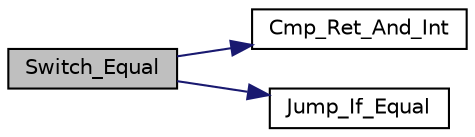 digraph "Switch_Equal"
{
  edge [fontname="Helvetica",fontsize="10",labelfontname="Helvetica",labelfontsize="10"];
  node [fontname="Helvetica",fontsize="10",shape=record];
  rankdir="LR";
  Node1 [label="Switch_Equal",height=0.2,width=0.4,color="black", fillcolor="grey75", style="filled", fontcolor="black"];
  Node1 -> Node2 [color="midnightblue",fontsize="10",style="solid",fontname="Helvetica"];
  Node2 [label="Cmp_Ret_And_Int",height=0.2,width=0.4,color="black", fillcolor="white", style="filled",URL="$alpha__any_8c.html#a1ffc91a7b44d25369f51bbaa3dc38f50"];
  Node1 -> Node3 [color="midnightblue",fontsize="10",style="solid",fontname="Helvetica"];
  Node3 [label="Jump_If_Equal",height=0.2,width=0.4,color="black", fillcolor="white", style="filled",URL="$alpha__any_8c.html#a03b5c60f9fcfa76f9de0046b8d568393"];
}

